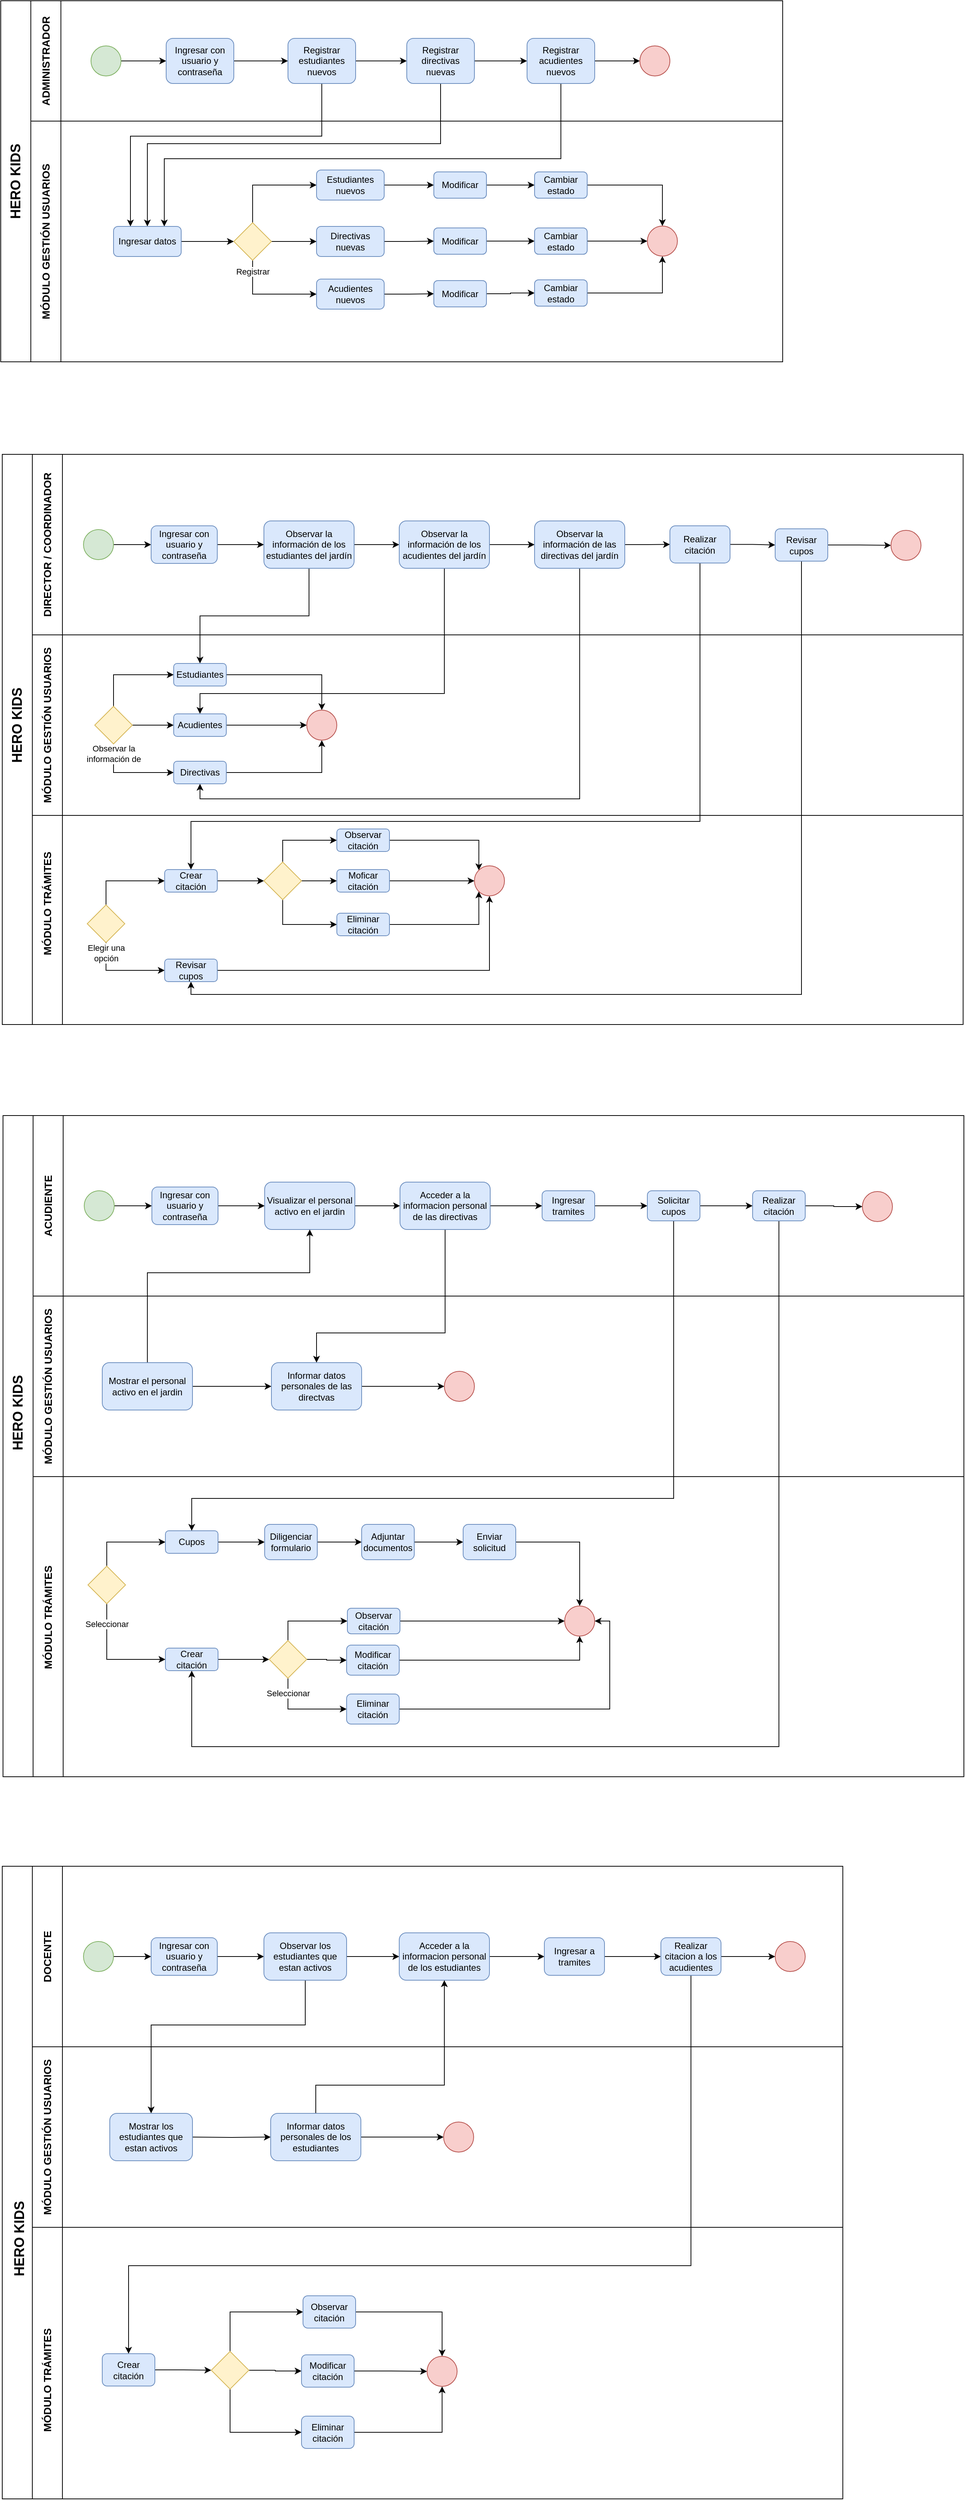 <mxfile version="21.3.7" type="google">
  <diagram name="Página-1" id="hZ3jqAJowm6PXY-vz-iY">
    <mxGraphModel grid="1" page="1" gridSize="10" guides="1" tooltips="1" connect="1" arrows="1" fold="1" pageScale="1" pageWidth="2000" pageHeight="3500" math="0" shadow="0">
      <root>
        <mxCell id="0" />
        <mxCell id="1" parent="0" />
        <mxCell id="tminpDazcOyG0hbbEnWz-1" value="" style="rounded=0;whiteSpace=wrap;html=1;" vertex="1" parent="1">
          <mxGeometry x="160" y="79" width="1000" height="480" as="geometry" />
        </mxCell>
        <mxCell id="tminpDazcOyG0hbbEnWz-5" value="" style="rounded=0;whiteSpace=wrap;html=1;" vertex="1" parent="1">
          <mxGeometry x="160" y="79" width="1000" height="160" as="geometry" />
        </mxCell>
        <mxCell id="tminpDazcOyG0hbbEnWz-6" value="" style="rounded=0;whiteSpace=wrap;html=1;" vertex="1" parent="1">
          <mxGeometry x="160" y="79" width="40" height="160" as="geometry" />
        </mxCell>
        <mxCell id="tminpDazcOyG0hbbEnWz-7" value="&lt;b&gt;&lt;font style=&quot;font-size: 14px;&quot;&gt;ADMINISTRADOR&lt;/font&gt;&lt;/b&gt;" style="text;html=1;strokeColor=none;fillColor=none;align=center;verticalAlign=middle;whiteSpace=wrap;rounded=0;rotation=-90;" vertex="1" parent="1">
          <mxGeometry x="150" y="144" width="60" height="30" as="geometry" />
        </mxCell>
        <mxCell id="tminpDazcOyG0hbbEnWz-8" value="" style="rounded=0;whiteSpace=wrap;html=1;" vertex="1" parent="1">
          <mxGeometry x="120" y="79" width="40" height="480" as="geometry" />
        </mxCell>
        <mxCell id="tminpDazcOyG0hbbEnWz-9" value="&lt;font style=&quot;font-size: 18px;&quot;&gt;&lt;b&gt;HERO KIDS&lt;/b&gt;&lt;/font&gt;" style="text;html=1;strokeColor=none;fillColor=none;align=center;verticalAlign=middle;whiteSpace=wrap;rounded=0;rotation=-90;" vertex="1" parent="1">
          <mxGeometry x="55" y="304" width="170" height="30" as="geometry" />
        </mxCell>
        <mxCell id="tminpDazcOyG0hbbEnWz-10" value="" style="rounded=0;whiteSpace=wrap;html=1;" vertex="1" parent="1">
          <mxGeometry x="160" y="239" width="1000" height="320" as="geometry" />
        </mxCell>
        <mxCell id="tminpDazcOyG0hbbEnWz-11" value="" style="rounded=0;whiteSpace=wrap;html=1;" vertex="1" parent="1">
          <mxGeometry x="160" y="239" width="40" height="320" as="geometry" />
        </mxCell>
        <mxCell id="tminpDazcOyG0hbbEnWz-12" value="&lt;font style=&quot;font-size: 14px;&quot;&gt;&lt;b&gt;MÓDULO GESTIÓN USUARIOS&lt;/b&gt;&lt;/font&gt;" style="text;html=1;strokeColor=none;fillColor=none;align=center;verticalAlign=middle;whiteSpace=wrap;rounded=0;rotation=-90;" vertex="1" parent="1">
          <mxGeometry x="65" y="384" width="230" height="30" as="geometry" />
        </mxCell>
        <mxCell id="tminpDazcOyG0hbbEnWz-15" style="edgeStyle=orthogonalEdgeStyle;rounded=0;orthogonalLoop=1;jettySize=auto;html=1;entryX=0;entryY=0.5;entryDx=0;entryDy=0;endArrow=classic;endFill=1;" edge="1" parent="1" source="tminpDazcOyG0hbbEnWz-13" target="tminpDazcOyG0hbbEnWz-14">
          <mxGeometry relative="1" as="geometry" />
        </mxCell>
        <mxCell id="tminpDazcOyG0hbbEnWz-13" value="" style="ellipse;whiteSpace=wrap;html=1;aspect=fixed;fillColor=#d5e8d4;strokeColor=#82b366;" vertex="1" parent="1">
          <mxGeometry x="240" y="139" width="40" height="40" as="geometry" />
        </mxCell>
        <mxCell id="tminpDazcOyG0hbbEnWz-17" style="edgeStyle=orthogonalEdgeStyle;rounded=0;orthogonalLoop=1;jettySize=auto;html=1;exitX=1;exitY=0.5;exitDx=0;exitDy=0;entryX=0;entryY=0.5;entryDx=0;entryDy=0;endArrow=classic;endFill=1;" edge="1" parent="1" source="tminpDazcOyG0hbbEnWz-14" target="tminpDazcOyG0hbbEnWz-16">
          <mxGeometry relative="1" as="geometry" />
        </mxCell>
        <mxCell id="tminpDazcOyG0hbbEnWz-14" value="Ingresar con usuario y contraseña" style="rounded=1;whiteSpace=wrap;html=1;fillColor=#dae8fc;strokeColor=#6c8ebf;" vertex="1" parent="1">
          <mxGeometry x="340" y="129" width="90" height="60" as="geometry" />
        </mxCell>
        <mxCell id="tminpDazcOyG0hbbEnWz-20" style="edgeStyle=orthogonalEdgeStyle;rounded=0;orthogonalLoop=1;jettySize=auto;html=1;exitX=1;exitY=0.5;exitDx=0;exitDy=0;entryX=0;entryY=0.5;entryDx=0;entryDy=0;endArrow=classic;endFill=1;" edge="1" parent="1" source="tminpDazcOyG0hbbEnWz-16" target="tminpDazcOyG0hbbEnWz-18">
          <mxGeometry relative="1" as="geometry" />
        </mxCell>
        <mxCell id="tminpDazcOyG0hbbEnWz-50" style="edgeStyle=orthogonalEdgeStyle;rounded=0;orthogonalLoop=1;jettySize=auto;html=1;entryX=0.25;entryY=0;entryDx=0;entryDy=0;" edge="1" parent="1" source="tminpDazcOyG0hbbEnWz-16" target="tminpDazcOyG0hbbEnWz-24">
          <mxGeometry relative="1" as="geometry">
            <Array as="points">
              <mxPoint x="547" y="259" />
              <mxPoint x="292" y="259" />
            </Array>
          </mxGeometry>
        </mxCell>
        <mxCell id="tminpDazcOyG0hbbEnWz-16" value="Registrar estudiantes nuevos" style="rounded=1;whiteSpace=wrap;html=1;fillColor=#dae8fc;strokeColor=#6c8ebf;" vertex="1" parent="1">
          <mxGeometry x="502" y="129" width="90" height="60" as="geometry" />
        </mxCell>
        <mxCell id="tminpDazcOyG0hbbEnWz-21" style="edgeStyle=orthogonalEdgeStyle;rounded=0;orthogonalLoop=1;jettySize=auto;html=1;exitX=1;exitY=0.5;exitDx=0;exitDy=0;entryX=0;entryY=0.5;entryDx=0;entryDy=0;endArrow=classic;endFill=1;" edge="1" parent="1" source="tminpDazcOyG0hbbEnWz-18" target="tminpDazcOyG0hbbEnWz-19">
          <mxGeometry relative="1" as="geometry" />
        </mxCell>
        <mxCell id="tminpDazcOyG0hbbEnWz-51" style="edgeStyle=orthogonalEdgeStyle;rounded=0;orthogonalLoop=1;jettySize=auto;html=1;entryX=0.5;entryY=0;entryDx=0;entryDy=0;" edge="1" parent="1" source="tminpDazcOyG0hbbEnWz-18" target="tminpDazcOyG0hbbEnWz-24">
          <mxGeometry relative="1" as="geometry">
            <Array as="points">
              <mxPoint x="705" y="269" />
              <mxPoint x="315" y="269" />
            </Array>
          </mxGeometry>
        </mxCell>
        <mxCell id="tminpDazcOyG0hbbEnWz-18" value="Registrar directivas nuevas" style="rounded=1;whiteSpace=wrap;html=1;fillColor=#dae8fc;strokeColor=#6c8ebf;" vertex="1" parent="1">
          <mxGeometry x="660" y="129" width="90" height="60" as="geometry" />
        </mxCell>
        <mxCell id="tminpDazcOyG0hbbEnWz-23" style="edgeStyle=orthogonalEdgeStyle;rounded=0;orthogonalLoop=1;jettySize=auto;html=1;exitX=1;exitY=0.5;exitDx=0;exitDy=0;entryX=0;entryY=0.5;entryDx=0;entryDy=0;endArrow=classic;endFill=1;" edge="1" parent="1" source="tminpDazcOyG0hbbEnWz-19" target="tminpDazcOyG0hbbEnWz-22">
          <mxGeometry relative="1" as="geometry" />
        </mxCell>
        <mxCell id="tminpDazcOyG0hbbEnWz-52" style="edgeStyle=orthogonalEdgeStyle;rounded=0;orthogonalLoop=1;jettySize=auto;html=1;exitX=0.5;exitY=1;exitDx=0;exitDy=0;entryX=0.75;entryY=0;entryDx=0;entryDy=0;" edge="1" parent="1" source="tminpDazcOyG0hbbEnWz-19" target="tminpDazcOyG0hbbEnWz-24">
          <mxGeometry relative="1" as="geometry">
            <Array as="points">
              <mxPoint x="865" y="289" />
              <mxPoint x="338" y="289" />
            </Array>
          </mxGeometry>
        </mxCell>
        <mxCell id="tminpDazcOyG0hbbEnWz-19" value="Registrar acudientes nuevos" style="rounded=1;whiteSpace=wrap;html=1;fillColor=#dae8fc;strokeColor=#6c8ebf;" vertex="1" parent="1">
          <mxGeometry x="820" y="129" width="90" height="60" as="geometry" />
        </mxCell>
        <mxCell id="tminpDazcOyG0hbbEnWz-22" value="" style="ellipse;whiteSpace=wrap;html=1;aspect=fixed;fillColor=#f8cecc;strokeColor=#b85450;" vertex="1" parent="1">
          <mxGeometry x="970" y="139" width="40" height="40" as="geometry" />
        </mxCell>
        <mxCell id="tminpDazcOyG0hbbEnWz-33" style="edgeStyle=orthogonalEdgeStyle;rounded=0;orthogonalLoop=1;jettySize=auto;html=1;entryX=0;entryY=0.5;entryDx=0;entryDy=0;" edge="1" parent="1" source="tminpDazcOyG0hbbEnWz-24" target="tminpDazcOyG0hbbEnWz-25">
          <mxGeometry relative="1" as="geometry" />
        </mxCell>
        <mxCell id="tminpDazcOyG0hbbEnWz-24" value="Ingresar datos" style="rounded=1;whiteSpace=wrap;html=1;fillColor=#dae8fc;strokeColor=#6c8ebf;" vertex="1" parent="1">
          <mxGeometry x="270" y="379" width="90" height="40" as="geometry" />
        </mxCell>
        <mxCell id="tminpDazcOyG0hbbEnWz-29" style="edgeStyle=orthogonalEdgeStyle;rounded=0;orthogonalLoop=1;jettySize=auto;html=1;entryX=0;entryY=0.5;entryDx=0;entryDy=0;" edge="1" parent="1" source="tminpDazcOyG0hbbEnWz-25" target="tminpDazcOyG0hbbEnWz-26">
          <mxGeometry relative="1" as="geometry">
            <Array as="points">
              <mxPoint x="455" y="324" />
            </Array>
          </mxGeometry>
        </mxCell>
        <mxCell id="tminpDazcOyG0hbbEnWz-30" style="edgeStyle=orthogonalEdgeStyle;rounded=0;orthogonalLoop=1;jettySize=auto;html=1;exitX=1;exitY=0.5;exitDx=0;exitDy=0;entryX=0;entryY=0.5;entryDx=0;entryDy=0;" edge="1" parent="1" source="tminpDazcOyG0hbbEnWz-25" target="tminpDazcOyG0hbbEnWz-27">
          <mxGeometry relative="1" as="geometry" />
        </mxCell>
        <mxCell id="tminpDazcOyG0hbbEnWz-31" value="Registrar" style="edgeStyle=orthogonalEdgeStyle;rounded=0;orthogonalLoop=1;jettySize=auto;html=1;exitX=0.5;exitY=1;exitDx=0;exitDy=0;entryX=0;entryY=0.5;entryDx=0;entryDy=0;" edge="1" parent="1" source="tminpDazcOyG0hbbEnWz-25" target="tminpDazcOyG0hbbEnWz-28">
          <mxGeometry x="-0.769" relative="1" as="geometry">
            <mxPoint as="offset" />
          </mxGeometry>
        </mxCell>
        <mxCell id="tminpDazcOyG0hbbEnWz-25" value="" style="rhombus;whiteSpace=wrap;html=1;fillColor=#fff2cc;strokeColor=#d6b656;" vertex="1" parent="1">
          <mxGeometry x="430" y="374" width="50" height="50" as="geometry" />
        </mxCell>
        <mxCell id="tminpDazcOyG0hbbEnWz-37" style="edgeStyle=orthogonalEdgeStyle;rounded=0;orthogonalLoop=1;jettySize=auto;html=1;entryX=0;entryY=0.5;entryDx=0;entryDy=0;" edge="1" parent="1" source="tminpDazcOyG0hbbEnWz-26" target="tminpDazcOyG0hbbEnWz-34">
          <mxGeometry relative="1" as="geometry" />
        </mxCell>
        <mxCell id="tminpDazcOyG0hbbEnWz-26" value="Estudiantes nuevos" style="rounded=1;whiteSpace=wrap;html=1;fillColor=#dae8fc;strokeColor=#6c8ebf;" vertex="1" parent="1">
          <mxGeometry x="540" y="304" width="90" height="40" as="geometry" />
        </mxCell>
        <mxCell id="tminpDazcOyG0hbbEnWz-38" style="edgeStyle=orthogonalEdgeStyle;rounded=0;orthogonalLoop=1;jettySize=auto;html=1;entryX=0;entryY=0.5;entryDx=0;entryDy=0;" edge="1" parent="1" source="tminpDazcOyG0hbbEnWz-27" target="tminpDazcOyG0hbbEnWz-35">
          <mxGeometry relative="1" as="geometry" />
        </mxCell>
        <mxCell id="tminpDazcOyG0hbbEnWz-27" value="Directivas nuevas" style="rounded=1;whiteSpace=wrap;html=1;fillColor=#dae8fc;strokeColor=#6c8ebf;" vertex="1" parent="1">
          <mxGeometry x="540" y="379" width="90" height="40" as="geometry" />
        </mxCell>
        <mxCell id="tminpDazcOyG0hbbEnWz-39" style="edgeStyle=orthogonalEdgeStyle;rounded=0;orthogonalLoop=1;jettySize=auto;html=1;exitX=1;exitY=0.5;exitDx=0;exitDy=0;entryX=0;entryY=0.5;entryDx=0;entryDy=0;" edge="1" parent="1" source="tminpDazcOyG0hbbEnWz-28" target="tminpDazcOyG0hbbEnWz-36">
          <mxGeometry relative="1" as="geometry" />
        </mxCell>
        <mxCell id="tminpDazcOyG0hbbEnWz-28" value="Acudientes nuevos" style="rounded=1;whiteSpace=wrap;html=1;fillColor=#dae8fc;strokeColor=#6c8ebf;" vertex="1" parent="1">
          <mxGeometry x="540" y="449" width="90" height="40" as="geometry" />
        </mxCell>
        <mxCell id="tminpDazcOyG0hbbEnWz-43" style="edgeStyle=orthogonalEdgeStyle;rounded=0;orthogonalLoop=1;jettySize=auto;html=1;entryX=0;entryY=0.5;entryDx=0;entryDy=0;" edge="1" parent="1" source="tminpDazcOyG0hbbEnWz-34" target="tminpDazcOyG0hbbEnWz-40">
          <mxGeometry relative="1" as="geometry" />
        </mxCell>
        <mxCell id="tminpDazcOyG0hbbEnWz-34" value="Modificar" style="rounded=1;whiteSpace=wrap;html=1;fillColor=#dae8fc;strokeColor=#6c8ebf;" vertex="1" parent="1">
          <mxGeometry x="696" y="306.5" width="70" height="35" as="geometry" />
        </mxCell>
        <mxCell id="tminpDazcOyG0hbbEnWz-44" style="edgeStyle=orthogonalEdgeStyle;rounded=0;orthogonalLoop=1;jettySize=auto;html=1;exitX=1;exitY=0.5;exitDx=0;exitDy=0;entryX=0;entryY=0.5;entryDx=0;entryDy=0;" edge="1" parent="1" source="tminpDazcOyG0hbbEnWz-35" target="tminpDazcOyG0hbbEnWz-41">
          <mxGeometry relative="1" as="geometry" />
        </mxCell>
        <mxCell id="tminpDazcOyG0hbbEnWz-35" value="Modificar" style="rounded=1;whiteSpace=wrap;html=1;fillColor=#dae8fc;strokeColor=#6c8ebf;" vertex="1" parent="1">
          <mxGeometry x="696" y="381" width="70" height="35" as="geometry" />
        </mxCell>
        <mxCell id="tminpDazcOyG0hbbEnWz-45" style="edgeStyle=orthogonalEdgeStyle;rounded=0;orthogonalLoop=1;jettySize=auto;html=1;exitX=1;exitY=0.5;exitDx=0;exitDy=0;entryX=0;entryY=0.5;entryDx=0;entryDy=0;" edge="1" parent="1" source="tminpDazcOyG0hbbEnWz-36" target="tminpDazcOyG0hbbEnWz-42">
          <mxGeometry relative="1" as="geometry" />
        </mxCell>
        <mxCell id="tminpDazcOyG0hbbEnWz-36" value="Modificar" style="rounded=1;whiteSpace=wrap;html=1;fillColor=#dae8fc;strokeColor=#6c8ebf;" vertex="1" parent="1">
          <mxGeometry x="696" y="451" width="70" height="35" as="geometry" />
        </mxCell>
        <mxCell id="tminpDazcOyG0hbbEnWz-47" style="edgeStyle=orthogonalEdgeStyle;rounded=0;orthogonalLoop=1;jettySize=auto;html=1;entryX=0.5;entryY=0;entryDx=0;entryDy=0;" edge="1" parent="1" source="tminpDazcOyG0hbbEnWz-40" target="tminpDazcOyG0hbbEnWz-46">
          <mxGeometry relative="1" as="geometry" />
        </mxCell>
        <mxCell id="tminpDazcOyG0hbbEnWz-40" value="Cambiar estado" style="rounded=1;whiteSpace=wrap;html=1;fillColor=#dae8fc;strokeColor=#6c8ebf;" vertex="1" parent="1">
          <mxGeometry x="830" y="306.5" width="70" height="35" as="geometry" />
        </mxCell>
        <mxCell id="tminpDazcOyG0hbbEnWz-48" style="edgeStyle=orthogonalEdgeStyle;rounded=0;orthogonalLoop=1;jettySize=auto;html=1;exitX=1;exitY=0.5;exitDx=0;exitDy=0;entryX=0;entryY=0.5;entryDx=0;entryDy=0;" edge="1" parent="1" source="tminpDazcOyG0hbbEnWz-41" target="tminpDazcOyG0hbbEnWz-46">
          <mxGeometry relative="1" as="geometry" />
        </mxCell>
        <mxCell id="tminpDazcOyG0hbbEnWz-41" value="Cambiar estado" style="rounded=1;whiteSpace=wrap;html=1;fillColor=#dae8fc;strokeColor=#6c8ebf;" vertex="1" parent="1">
          <mxGeometry x="830" y="381" width="70" height="35" as="geometry" />
        </mxCell>
        <mxCell id="tminpDazcOyG0hbbEnWz-49" style="edgeStyle=orthogonalEdgeStyle;rounded=0;orthogonalLoop=1;jettySize=auto;html=1;exitX=1;exitY=0.5;exitDx=0;exitDy=0;entryX=0.5;entryY=1;entryDx=0;entryDy=0;" edge="1" parent="1" source="tminpDazcOyG0hbbEnWz-42" target="tminpDazcOyG0hbbEnWz-46">
          <mxGeometry relative="1" as="geometry" />
        </mxCell>
        <mxCell id="tminpDazcOyG0hbbEnWz-42" value="Cambiar estado" style="rounded=1;whiteSpace=wrap;html=1;fillColor=#dae8fc;strokeColor=#6c8ebf;" vertex="1" parent="1">
          <mxGeometry x="830" y="450" width="70" height="35" as="geometry" />
        </mxCell>
        <mxCell id="tminpDazcOyG0hbbEnWz-46" value="" style="ellipse;whiteSpace=wrap;html=1;aspect=fixed;fillColor=#f8cecc;strokeColor=#b85450;" vertex="1" parent="1">
          <mxGeometry x="980" y="378.5" width="40" height="40" as="geometry" />
        </mxCell>
        <mxCell id="tminpDazcOyG0hbbEnWz-101" value="" style="rounded=0;whiteSpace=wrap;html=1;" vertex="1" parent="1">
          <mxGeometry x="122" y="682" width="1278" height="758" as="geometry" />
        </mxCell>
        <mxCell id="tminpDazcOyG0hbbEnWz-102" value="" style="rounded=0;whiteSpace=wrap;html=1;" vertex="1" parent="1">
          <mxGeometry x="122" y="682" width="40" height="758" as="geometry" />
        </mxCell>
        <mxCell id="tminpDazcOyG0hbbEnWz-103" value="" style="rounded=0;whiteSpace=wrap;html=1;" vertex="1" parent="1">
          <mxGeometry x="162" y="682" width="1238" height="240" as="geometry" />
        </mxCell>
        <mxCell id="tminpDazcOyG0hbbEnWz-104" value="" style="rounded=0;whiteSpace=wrap;html=1;" vertex="1" parent="1">
          <mxGeometry x="162" y="682" width="40" height="240" as="geometry" />
        </mxCell>
        <mxCell id="tminpDazcOyG0hbbEnWz-105" value="&lt;font style=&quot;font-size: 14px;&quot;&gt;&lt;b&gt;DIRECTOR / COORDINADOR&lt;/b&gt;&lt;/font&gt;" style="text;html=1;strokeColor=none;fillColor=none;align=center;verticalAlign=middle;whiteSpace=wrap;rounded=0;rotation=-90;" vertex="1" parent="1">
          <mxGeometry x="82" y="787" width="200" height="30" as="geometry" />
        </mxCell>
        <mxCell id="tminpDazcOyG0hbbEnWz-106" value="" style="rounded=0;whiteSpace=wrap;html=1;" vertex="1" parent="1">
          <mxGeometry x="162" y="922" width="1238" height="240" as="geometry" />
        </mxCell>
        <mxCell id="tminpDazcOyG0hbbEnWz-107" value="" style="rounded=0;whiteSpace=wrap;html=1;" vertex="1" parent="1">
          <mxGeometry x="162" y="922" width="40" height="240" as="geometry" />
        </mxCell>
        <mxCell id="tminpDazcOyG0hbbEnWz-108" value="&lt;font style=&quot;font-size: 14px;&quot;&gt;&lt;b&gt;MÓDULO GESTIÓN USUARIOS&lt;/b&gt;&lt;/font&gt;" style="text;html=1;strokeColor=none;fillColor=none;align=center;verticalAlign=middle;whiteSpace=wrap;rounded=0;rotation=-90;" vertex="1" parent="1">
          <mxGeometry x="72" y="1027" width="220" height="30" as="geometry" />
        </mxCell>
        <mxCell id="tminpDazcOyG0hbbEnWz-110" value="" style="rounded=0;whiteSpace=wrap;html=1;" vertex="1" parent="1">
          <mxGeometry x="162" y="1162" width="1238" height="278" as="geometry" />
        </mxCell>
        <mxCell id="tminpDazcOyG0hbbEnWz-111" value="" style="rounded=0;whiteSpace=wrap;html=1;" vertex="1" parent="1">
          <mxGeometry x="162" y="1162" width="40" height="278" as="geometry" />
        </mxCell>
        <mxCell id="tminpDazcOyG0hbbEnWz-113" value="&lt;font style=&quot;font-size: 14px;&quot;&gt;&lt;b&gt;MÓDULO TRÁMITES&lt;/b&gt;&lt;/font&gt;" style="text;html=1;strokeColor=none;fillColor=none;align=center;verticalAlign=middle;whiteSpace=wrap;rounded=0;rotation=-90;" vertex="1" parent="1">
          <mxGeometry x="72" y="1264" width="220" height="30" as="geometry" />
        </mxCell>
        <mxCell id="tminpDazcOyG0hbbEnWz-114" value="&lt;font style=&quot;font-size: 18px;&quot;&gt;&lt;b style=&quot;&quot;&gt;HERO KIDS&lt;/b&gt;&lt;/font&gt;" style="text;html=1;strokeColor=none;fillColor=none;align=center;verticalAlign=middle;whiteSpace=wrap;rounded=0;rotation=-90;" vertex="1" parent="1">
          <mxGeometry x="32" y="1027" width="220" height="30" as="geometry" />
        </mxCell>
        <mxCell id="tminpDazcOyG0hbbEnWz-118" style="edgeStyle=orthogonalEdgeStyle;rounded=0;orthogonalLoop=1;jettySize=auto;html=1;exitX=1;exitY=0.5;exitDx=0;exitDy=0;" edge="1" parent="1" source="tminpDazcOyG0hbbEnWz-115" target="tminpDazcOyG0hbbEnWz-117">
          <mxGeometry relative="1" as="geometry" />
        </mxCell>
        <mxCell id="tminpDazcOyG0hbbEnWz-115" value="" style="ellipse;whiteSpace=wrap;html=1;aspect=fixed;fillColor=#d5e8d4;strokeColor=#82b366;" vertex="1" parent="1">
          <mxGeometry x="230" y="782" width="40" height="40" as="geometry" />
        </mxCell>
        <mxCell id="tminpDazcOyG0hbbEnWz-120" style="edgeStyle=orthogonalEdgeStyle;rounded=0;orthogonalLoop=1;jettySize=auto;html=1;exitX=1;exitY=0.5;exitDx=0;exitDy=0;entryX=0;entryY=0.5;entryDx=0;entryDy=0;" edge="1" parent="1" source="tminpDazcOyG0hbbEnWz-117" target="tminpDazcOyG0hbbEnWz-119">
          <mxGeometry relative="1" as="geometry" />
        </mxCell>
        <mxCell id="tminpDazcOyG0hbbEnWz-117" value="Ingresar con usuario y contraseña" style="rounded=1;whiteSpace=wrap;html=1;fillColor=#dae8fc;strokeColor=#6c8ebf;" vertex="1" parent="1">
          <mxGeometry x="320" y="777" width="88" height="50" as="geometry" />
        </mxCell>
        <mxCell id="tminpDazcOyG0hbbEnWz-122" style="edgeStyle=orthogonalEdgeStyle;rounded=0;orthogonalLoop=1;jettySize=auto;html=1;exitX=1;exitY=0.5;exitDx=0;exitDy=0;entryX=0;entryY=0.5;entryDx=0;entryDy=0;" edge="1" parent="1" source="tminpDazcOyG0hbbEnWz-119" target="tminpDazcOyG0hbbEnWz-121">
          <mxGeometry relative="1" as="geometry" />
        </mxCell>
        <mxCell id="tminpDazcOyG0hbbEnWz-142" style="edgeStyle=orthogonalEdgeStyle;rounded=0;orthogonalLoop=1;jettySize=auto;html=1;exitX=0.5;exitY=1;exitDx=0;exitDy=0;entryX=0.5;entryY=0;entryDx=0;entryDy=0;" edge="1" parent="1" source="tminpDazcOyG0hbbEnWz-119" target="tminpDazcOyG0hbbEnWz-132">
          <mxGeometry relative="1" as="geometry" />
        </mxCell>
        <mxCell id="tminpDazcOyG0hbbEnWz-119" value="Observar la información de los estudiantes del jardín" style="rounded=1;whiteSpace=wrap;html=1;fillColor=#dae8fc;strokeColor=#6c8ebf;" vertex="1" parent="1">
          <mxGeometry x="470" y="770.5" width="120" height="63" as="geometry" />
        </mxCell>
        <mxCell id="tminpDazcOyG0hbbEnWz-124" style="edgeStyle=orthogonalEdgeStyle;rounded=0;orthogonalLoop=1;jettySize=auto;html=1;exitX=1;exitY=0.5;exitDx=0;exitDy=0;entryX=0;entryY=0.5;entryDx=0;entryDy=0;" edge="1" parent="1" source="tminpDazcOyG0hbbEnWz-121" target="tminpDazcOyG0hbbEnWz-123">
          <mxGeometry relative="1" as="geometry" />
        </mxCell>
        <mxCell id="tminpDazcOyG0hbbEnWz-143" style="edgeStyle=orthogonalEdgeStyle;rounded=0;orthogonalLoop=1;jettySize=auto;html=1;exitX=0.5;exitY=1;exitDx=0;exitDy=0;entryX=0.5;entryY=0;entryDx=0;entryDy=0;" edge="1" parent="1" source="tminpDazcOyG0hbbEnWz-121" target="tminpDazcOyG0hbbEnWz-133">
          <mxGeometry relative="1" as="geometry">
            <Array as="points">
              <mxPoint x="710" y="1000" />
              <mxPoint x="385" y="1000" />
            </Array>
          </mxGeometry>
        </mxCell>
        <mxCell id="tminpDazcOyG0hbbEnWz-121" value="Observar la información de los acudientes del jardín" style="rounded=1;whiteSpace=wrap;html=1;fillColor=#dae8fc;strokeColor=#6c8ebf;" vertex="1" parent="1">
          <mxGeometry x="650" y="770.5" width="120" height="63" as="geometry" />
        </mxCell>
        <mxCell id="tminpDazcOyG0hbbEnWz-126" style="edgeStyle=orthogonalEdgeStyle;rounded=0;orthogonalLoop=1;jettySize=auto;html=1;exitX=1;exitY=0.5;exitDx=0;exitDy=0;entryX=0;entryY=0.5;entryDx=0;entryDy=0;" edge="1" parent="1" source="tminpDazcOyG0hbbEnWz-123" target="tminpDazcOyG0hbbEnWz-125">
          <mxGeometry relative="1" as="geometry" />
        </mxCell>
        <mxCell id="tminpDazcOyG0hbbEnWz-144" style="edgeStyle=orthogonalEdgeStyle;rounded=0;orthogonalLoop=1;jettySize=auto;html=1;exitX=0.5;exitY=1;exitDx=0;exitDy=0;entryX=0.5;entryY=1;entryDx=0;entryDy=0;" edge="1" parent="1" source="tminpDazcOyG0hbbEnWz-123" target="tminpDazcOyG0hbbEnWz-134">
          <mxGeometry relative="1" as="geometry">
            <Array as="points">
              <mxPoint x="890" y="1140" />
              <mxPoint x="385" y="1140" />
            </Array>
          </mxGeometry>
        </mxCell>
        <mxCell id="tminpDazcOyG0hbbEnWz-123" value="Observar la información de las directivas del jardín" style="rounded=1;whiteSpace=wrap;html=1;fillColor=#dae8fc;strokeColor=#6c8ebf;" vertex="1" parent="1">
          <mxGeometry x="830" y="770.5" width="120" height="63" as="geometry" />
        </mxCell>
        <mxCell id="tminpDazcOyG0hbbEnWz-128" style="edgeStyle=orthogonalEdgeStyle;rounded=0;orthogonalLoop=1;jettySize=auto;html=1;exitX=1;exitY=0.5;exitDx=0;exitDy=0;entryX=0;entryY=0.5;entryDx=0;entryDy=0;" edge="1" parent="1" source="tminpDazcOyG0hbbEnWz-125" target="tminpDazcOyG0hbbEnWz-127">
          <mxGeometry relative="1" as="geometry" />
        </mxCell>
        <mxCell id="tminpDazcOyG0hbbEnWz-165" style="edgeStyle=orthogonalEdgeStyle;rounded=0;orthogonalLoop=1;jettySize=auto;html=1;exitX=0.5;exitY=1;exitDx=0;exitDy=0;entryX=0.5;entryY=0;entryDx=0;entryDy=0;" edge="1" parent="1" source="tminpDazcOyG0hbbEnWz-125" target="tminpDazcOyG0hbbEnWz-146">
          <mxGeometry relative="1" as="geometry">
            <Array as="points">
              <mxPoint x="1050" y="1170" />
              <mxPoint x="373" y="1170" />
            </Array>
          </mxGeometry>
        </mxCell>
        <mxCell id="tminpDazcOyG0hbbEnWz-125" value="Realizar citación" style="rounded=1;whiteSpace=wrap;html=1;fillColor=#dae8fc;strokeColor=#6c8ebf;" vertex="1" parent="1">
          <mxGeometry x="1010" y="777" width="80" height="49.5" as="geometry" />
        </mxCell>
        <mxCell id="tminpDazcOyG0hbbEnWz-130" style="edgeStyle=orthogonalEdgeStyle;rounded=0;orthogonalLoop=1;jettySize=auto;html=1;exitX=1;exitY=0.5;exitDx=0;exitDy=0;entryX=0;entryY=0.5;entryDx=0;entryDy=0;" edge="1" parent="1" source="tminpDazcOyG0hbbEnWz-127" target="tminpDazcOyG0hbbEnWz-129">
          <mxGeometry relative="1" as="geometry" />
        </mxCell>
        <mxCell id="tminpDazcOyG0hbbEnWz-166" style="edgeStyle=orthogonalEdgeStyle;rounded=0;orthogonalLoop=1;jettySize=auto;html=1;exitX=0.5;exitY=1;exitDx=0;exitDy=0;entryX=0.5;entryY=1;entryDx=0;entryDy=0;" edge="1" parent="1" source="tminpDazcOyG0hbbEnWz-127" target="tminpDazcOyG0hbbEnWz-147">
          <mxGeometry relative="1" as="geometry">
            <Array as="points">
              <mxPoint x="1185" y="1400" />
              <mxPoint x="373" y="1400" />
            </Array>
          </mxGeometry>
        </mxCell>
        <mxCell id="tminpDazcOyG0hbbEnWz-127" value="Revisar cupos" style="rounded=1;whiteSpace=wrap;html=1;fillColor=#dae8fc;strokeColor=#6c8ebf;" vertex="1" parent="1">
          <mxGeometry x="1150" y="781" width="70" height="43" as="geometry" />
        </mxCell>
        <mxCell id="tminpDazcOyG0hbbEnWz-129" value="" style="ellipse;whiteSpace=wrap;html=1;aspect=fixed;fillColor=#f8cecc;strokeColor=#b85450;" vertex="1" parent="1">
          <mxGeometry x="1304" y="783" width="40" height="40" as="geometry" />
        </mxCell>
        <mxCell id="tminpDazcOyG0hbbEnWz-135" style="edgeStyle=orthogonalEdgeStyle;rounded=0;orthogonalLoop=1;jettySize=auto;html=1;entryX=0;entryY=0.5;entryDx=0;entryDy=0;" edge="1" parent="1" source="tminpDazcOyG0hbbEnWz-131" target="tminpDazcOyG0hbbEnWz-132">
          <mxGeometry relative="1" as="geometry">
            <Array as="points">
              <mxPoint x="270" y="975" />
            </Array>
          </mxGeometry>
        </mxCell>
        <mxCell id="tminpDazcOyG0hbbEnWz-136" style="edgeStyle=orthogonalEdgeStyle;rounded=0;orthogonalLoop=1;jettySize=auto;html=1;exitX=1;exitY=0.5;exitDx=0;exitDy=0;entryX=0;entryY=0.5;entryDx=0;entryDy=0;" edge="1" parent="1" source="tminpDazcOyG0hbbEnWz-131" target="tminpDazcOyG0hbbEnWz-133">
          <mxGeometry relative="1" as="geometry" />
        </mxCell>
        <mxCell id="tminpDazcOyG0hbbEnWz-137" value="Observar la &lt;br&gt;información de" style="edgeStyle=orthogonalEdgeStyle;rounded=0;orthogonalLoop=1;jettySize=auto;html=1;exitX=0.5;exitY=1;exitDx=0;exitDy=0;entryX=0;entryY=0.5;entryDx=0;entryDy=0;" edge="1" parent="1" source="tminpDazcOyG0hbbEnWz-131" target="tminpDazcOyG0hbbEnWz-134">
          <mxGeometry x="-0.78" relative="1" as="geometry">
            <mxPoint as="offset" />
          </mxGeometry>
        </mxCell>
        <mxCell id="tminpDazcOyG0hbbEnWz-131" value="" style="rhombus;whiteSpace=wrap;html=1;fillColor=#fff2cc;strokeColor=#d6b656;" vertex="1" parent="1">
          <mxGeometry x="245" y="1017" width="50" height="50" as="geometry" />
        </mxCell>
        <mxCell id="tminpDazcOyG0hbbEnWz-139" style="edgeStyle=orthogonalEdgeStyle;rounded=0;orthogonalLoop=1;jettySize=auto;html=1;exitX=1;exitY=0.5;exitDx=0;exitDy=0;entryX=0.5;entryY=0;entryDx=0;entryDy=0;" edge="1" parent="1" source="tminpDazcOyG0hbbEnWz-132" target="tminpDazcOyG0hbbEnWz-138">
          <mxGeometry relative="1" as="geometry" />
        </mxCell>
        <mxCell id="tminpDazcOyG0hbbEnWz-132" value="Estudiantes" style="rounded=1;whiteSpace=wrap;html=1;fillColor=#dae8fc;strokeColor=#6c8ebf;" vertex="1" parent="1">
          <mxGeometry x="350" y="960" width="70" height="30" as="geometry" />
        </mxCell>
        <mxCell id="tminpDazcOyG0hbbEnWz-140" style="edgeStyle=orthogonalEdgeStyle;rounded=0;orthogonalLoop=1;jettySize=auto;html=1;exitX=1;exitY=0.5;exitDx=0;exitDy=0;entryX=0;entryY=0.5;entryDx=0;entryDy=0;" edge="1" parent="1" source="tminpDazcOyG0hbbEnWz-133" target="tminpDazcOyG0hbbEnWz-138">
          <mxGeometry relative="1" as="geometry" />
        </mxCell>
        <mxCell id="tminpDazcOyG0hbbEnWz-133" value="Acudientes" style="rounded=1;whiteSpace=wrap;html=1;fillColor=#dae8fc;strokeColor=#6c8ebf;" vertex="1" parent="1">
          <mxGeometry x="350" y="1027" width="70" height="30" as="geometry" />
        </mxCell>
        <mxCell id="tminpDazcOyG0hbbEnWz-141" style="edgeStyle=orthogonalEdgeStyle;rounded=0;orthogonalLoop=1;jettySize=auto;html=1;exitX=1;exitY=0.5;exitDx=0;exitDy=0;entryX=0.5;entryY=1;entryDx=0;entryDy=0;" edge="1" parent="1" source="tminpDazcOyG0hbbEnWz-134" target="tminpDazcOyG0hbbEnWz-138">
          <mxGeometry relative="1" as="geometry" />
        </mxCell>
        <mxCell id="tminpDazcOyG0hbbEnWz-134" value="Directivas" style="rounded=1;whiteSpace=wrap;html=1;fillColor=#dae8fc;strokeColor=#6c8ebf;" vertex="1" parent="1">
          <mxGeometry x="350" y="1090" width="70" height="30" as="geometry" />
        </mxCell>
        <mxCell id="tminpDazcOyG0hbbEnWz-138" value="" style="ellipse;whiteSpace=wrap;html=1;aspect=fixed;fillColor=#f8cecc;strokeColor=#b85450;" vertex="1" parent="1">
          <mxGeometry x="527" y="1022" width="40" height="40" as="geometry" />
        </mxCell>
        <mxCell id="tminpDazcOyG0hbbEnWz-148" style="edgeStyle=orthogonalEdgeStyle;rounded=0;orthogonalLoop=1;jettySize=auto;html=1;entryX=0;entryY=0.5;entryDx=0;entryDy=0;" edge="1" parent="1" source="tminpDazcOyG0hbbEnWz-145" target="tminpDazcOyG0hbbEnWz-146">
          <mxGeometry relative="1" as="geometry">
            <Array as="points">
              <mxPoint x="260" y="1249" />
            </Array>
          </mxGeometry>
        </mxCell>
        <mxCell id="tminpDazcOyG0hbbEnWz-149" value="Elegir una &lt;br&gt;opción" style="edgeStyle=orthogonalEdgeStyle;rounded=0;orthogonalLoop=1;jettySize=auto;html=1;exitX=0.5;exitY=1;exitDx=0;exitDy=0;entryX=0;entryY=0.5;entryDx=0;entryDy=0;" edge="1" parent="1" source="tminpDazcOyG0hbbEnWz-145" target="tminpDazcOyG0hbbEnWz-147">
          <mxGeometry x="-0.761" relative="1" as="geometry">
            <mxPoint as="offset" />
          </mxGeometry>
        </mxCell>
        <mxCell id="tminpDazcOyG0hbbEnWz-145" value="" style="rhombus;whiteSpace=wrap;html=1;fillColor=#fff2cc;strokeColor=#d6b656;" vertex="1" parent="1">
          <mxGeometry x="235" y="1281" width="50" height="50" as="geometry" />
        </mxCell>
        <mxCell id="tminpDazcOyG0hbbEnWz-151" style="edgeStyle=orthogonalEdgeStyle;rounded=0;orthogonalLoop=1;jettySize=auto;html=1;exitX=1;exitY=0.5;exitDx=0;exitDy=0;entryX=0;entryY=0.5;entryDx=0;entryDy=0;" edge="1" parent="1" source="tminpDazcOyG0hbbEnWz-146" target="tminpDazcOyG0hbbEnWz-150">
          <mxGeometry relative="1" as="geometry" />
        </mxCell>
        <mxCell id="tminpDazcOyG0hbbEnWz-146" value="Crear citación" style="rounded=1;whiteSpace=wrap;html=1;fillColor=#dae8fc;strokeColor=#6c8ebf;" vertex="1" parent="1">
          <mxGeometry x="338" y="1234" width="70" height="30" as="geometry" />
        </mxCell>
        <mxCell id="tminpDazcOyG0hbbEnWz-161" style="edgeStyle=orthogonalEdgeStyle;rounded=0;orthogonalLoop=1;jettySize=auto;html=1;exitX=1;exitY=0.5;exitDx=0;exitDy=0;entryX=0.5;entryY=1;entryDx=0;entryDy=0;" edge="1" parent="1" source="tminpDazcOyG0hbbEnWz-147" target="tminpDazcOyG0hbbEnWz-160">
          <mxGeometry relative="1" as="geometry" />
        </mxCell>
        <mxCell id="tminpDazcOyG0hbbEnWz-147" value="Revisar cupos" style="rounded=1;whiteSpace=wrap;html=1;fillColor=#dae8fc;strokeColor=#6c8ebf;" vertex="1" parent="1">
          <mxGeometry x="338" y="1353" width="70" height="30" as="geometry" />
        </mxCell>
        <mxCell id="tminpDazcOyG0hbbEnWz-156" style="edgeStyle=orthogonalEdgeStyle;rounded=0;orthogonalLoop=1;jettySize=auto;html=1;exitX=1;exitY=0.5;exitDx=0;exitDy=0;entryX=0;entryY=0.5;entryDx=0;entryDy=0;" edge="1" parent="1" source="tminpDazcOyG0hbbEnWz-150" target="tminpDazcOyG0hbbEnWz-153">
          <mxGeometry relative="1" as="geometry" />
        </mxCell>
        <mxCell id="tminpDazcOyG0hbbEnWz-157" style="edgeStyle=orthogonalEdgeStyle;rounded=0;orthogonalLoop=1;jettySize=auto;html=1;entryX=0;entryY=0.5;entryDx=0;entryDy=0;" edge="1" parent="1" source="tminpDazcOyG0hbbEnWz-150" target="tminpDazcOyG0hbbEnWz-152">
          <mxGeometry relative="1" as="geometry">
            <Array as="points">
              <mxPoint x="495" y="1195" />
            </Array>
          </mxGeometry>
        </mxCell>
        <mxCell id="tminpDazcOyG0hbbEnWz-159" style="edgeStyle=orthogonalEdgeStyle;rounded=0;orthogonalLoop=1;jettySize=auto;html=1;exitX=0.5;exitY=1;exitDx=0;exitDy=0;entryX=0;entryY=0.5;entryDx=0;entryDy=0;" edge="1" parent="1" source="tminpDazcOyG0hbbEnWz-150" target="tminpDazcOyG0hbbEnWz-154">
          <mxGeometry relative="1" as="geometry" />
        </mxCell>
        <mxCell id="tminpDazcOyG0hbbEnWz-150" value="" style="rhombus;whiteSpace=wrap;html=1;fillColor=#fff2cc;strokeColor=#d6b656;" vertex="1" parent="1">
          <mxGeometry x="470" y="1224" width="50" height="50" as="geometry" />
        </mxCell>
        <mxCell id="tminpDazcOyG0hbbEnWz-164" style="edgeStyle=orthogonalEdgeStyle;rounded=0;orthogonalLoop=1;jettySize=auto;html=1;exitX=1;exitY=0.5;exitDx=0;exitDy=0;entryX=0;entryY=0;entryDx=0;entryDy=0;" edge="1" parent="1" source="tminpDazcOyG0hbbEnWz-152" target="tminpDazcOyG0hbbEnWz-160">
          <mxGeometry relative="1" as="geometry" />
        </mxCell>
        <mxCell id="tminpDazcOyG0hbbEnWz-152" value="Observar citación" style="rounded=1;whiteSpace=wrap;html=1;fillColor=#dae8fc;strokeColor=#6c8ebf;" vertex="1" parent="1">
          <mxGeometry x="567" y="1180" width="70" height="30" as="geometry" />
        </mxCell>
        <mxCell id="tminpDazcOyG0hbbEnWz-163" style="edgeStyle=orthogonalEdgeStyle;rounded=0;orthogonalLoop=1;jettySize=auto;html=1;entryX=0;entryY=0.5;entryDx=0;entryDy=0;" edge="1" parent="1" source="tminpDazcOyG0hbbEnWz-153" target="tminpDazcOyG0hbbEnWz-160">
          <mxGeometry relative="1" as="geometry" />
        </mxCell>
        <mxCell id="tminpDazcOyG0hbbEnWz-153" value="Moficar citación" style="rounded=1;whiteSpace=wrap;html=1;fillColor=#dae8fc;strokeColor=#6c8ebf;" vertex="1" parent="1">
          <mxGeometry x="567" y="1234" width="70" height="30" as="geometry" />
        </mxCell>
        <mxCell id="tminpDazcOyG0hbbEnWz-162" style="edgeStyle=orthogonalEdgeStyle;rounded=0;orthogonalLoop=1;jettySize=auto;html=1;entryX=0;entryY=1;entryDx=0;entryDy=0;" edge="1" parent="1" source="tminpDazcOyG0hbbEnWz-154" target="tminpDazcOyG0hbbEnWz-160">
          <mxGeometry relative="1" as="geometry" />
        </mxCell>
        <mxCell id="tminpDazcOyG0hbbEnWz-154" value="Eliminar citación" style="rounded=1;whiteSpace=wrap;html=1;fillColor=#dae8fc;strokeColor=#6c8ebf;" vertex="1" parent="1">
          <mxGeometry x="567" y="1292" width="70" height="30" as="geometry" />
        </mxCell>
        <mxCell id="tminpDazcOyG0hbbEnWz-160" value="" style="ellipse;whiteSpace=wrap;html=1;aspect=fixed;fillColor=#f8cecc;strokeColor=#b85450;" vertex="1" parent="1">
          <mxGeometry x="750" y="1229" width="40" height="40" as="geometry" />
        </mxCell>
        <mxCell id="tminpDazcOyG0hbbEnWz-167" value="" style="rounded=0;whiteSpace=wrap;html=1;" vertex="1" parent="1">
          <mxGeometry x="123" y="1561" width="1278" height="879" as="geometry" />
        </mxCell>
        <mxCell id="tminpDazcOyG0hbbEnWz-168" value="" style="rounded=0;whiteSpace=wrap;html=1;" vertex="1" parent="1">
          <mxGeometry x="123" y="1561" width="40" height="879" as="geometry" />
        </mxCell>
        <mxCell id="tminpDazcOyG0hbbEnWz-169" value="" style="rounded=0;whiteSpace=wrap;html=1;" vertex="1" parent="1">
          <mxGeometry x="163" y="1561" width="1238" height="240" as="geometry" />
        </mxCell>
        <mxCell id="tminpDazcOyG0hbbEnWz-170" value="" style="rounded=0;whiteSpace=wrap;html=1;" vertex="1" parent="1">
          <mxGeometry x="163" y="1561" width="40" height="240" as="geometry" />
        </mxCell>
        <mxCell id="tminpDazcOyG0hbbEnWz-171" value="&lt;font style=&quot;font-size: 14px;&quot;&gt;&lt;b&gt;ACUDIENTE&lt;/b&gt;&lt;/font&gt;" style="text;html=1;strokeColor=none;fillColor=none;align=center;verticalAlign=middle;whiteSpace=wrap;rounded=0;rotation=-90;" vertex="1" parent="1">
          <mxGeometry x="83" y="1666" width="200" height="30" as="geometry" />
        </mxCell>
        <mxCell id="tminpDazcOyG0hbbEnWz-172" value="" style="rounded=0;whiteSpace=wrap;html=1;" vertex="1" parent="1">
          <mxGeometry x="163" y="1801" width="1238" height="240" as="geometry" />
        </mxCell>
        <mxCell id="tminpDazcOyG0hbbEnWz-173" value="" style="rounded=0;whiteSpace=wrap;html=1;" vertex="1" parent="1">
          <mxGeometry x="163" y="1801" width="40" height="240" as="geometry" />
        </mxCell>
        <mxCell id="tminpDazcOyG0hbbEnWz-174" value="&lt;font style=&quot;font-size: 14px;&quot;&gt;&lt;b&gt;MÓDULO GESTIÓN USUARIOS&lt;/b&gt;&lt;/font&gt;" style="text;html=1;strokeColor=none;fillColor=none;align=center;verticalAlign=middle;whiteSpace=wrap;rounded=0;rotation=-90;" vertex="1" parent="1">
          <mxGeometry x="73" y="1906" width="220" height="30" as="geometry" />
        </mxCell>
        <mxCell id="tminpDazcOyG0hbbEnWz-175" value="" style="rounded=0;whiteSpace=wrap;html=1;" vertex="1" parent="1">
          <mxGeometry x="163" y="2041" width="1238" height="399" as="geometry" />
        </mxCell>
        <mxCell id="tminpDazcOyG0hbbEnWz-176" value="" style="rounded=0;whiteSpace=wrap;html=1;" vertex="1" parent="1">
          <mxGeometry x="163" y="2041" width="40" height="399" as="geometry" />
        </mxCell>
        <mxCell id="tminpDazcOyG0hbbEnWz-177" value="&lt;font style=&quot;font-size: 14px;&quot;&gt;&lt;b&gt;MÓDULO TRÁMITES&lt;/b&gt;&lt;/font&gt;" style="text;html=1;strokeColor=none;fillColor=none;align=center;verticalAlign=middle;whiteSpace=wrap;rounded=0;rotation=-90;" vertex="1" parent="1">
          <mxGeometry x="73" y="2213" width="220" height="30" as="geometry" />
        </mxCell>
        <mxCell id="tminpDazcOyG0hbbEnWz-178" value="&lt;font style=&quot;font-size: 18px;&quot;&gt;&lt;b style=&quot;&quot;&gt;HERO KIDS&lt;/b&gt;&lt;/font&gt;" style="text;html=1;strokeColor=none;fillColor=none;align=center;verticalAlign=middle;whiteSpace=wrap;rounded=0;rotation=-90;" vertex="1" parent="1">
          <mxGeometry x="33" y="1941" width="220" height="30" as="geometry" />
        </mxCell>
        <mxCell id="tminpDazcOyG0hbbEnWz-179" style="edgeStyle=orthogonalEdgeStyle;rounded=0;orthogonalLoop=1;jettySize=auto;html=1;exitX=1;exitY=0.5;exitDx=0;exitDy=0;" edge="1" parent="1" source="tminpDazcOyG0hbbEnWz-180" target="tminpDazcOyG0hbbEnWz-182">
          <mxGeometry relative="1" as="geometry" />
        </mxCell>
        <mxCell id="tminpDazcOyG0hbbEnWz-180" value="" style="ellipse;whiteSpace=wrap;html=1;aspect=fixed;fillColor=#d5e8d4;strokeColor=#82b366;" vertex="1" parent="1">
          <mxGeometry x="231" y="1661" width="40" height="40" as="geometry" />
        </mxCell>
        <mxCell id="tminpDazcOyG0hbbEnWz-181" style="edgeStyle=orthogonalEdgeStyle;rounded=0;orthogonalLoop=1;jettySize=auto;html=1;exitX=1;exitY=0.5;exitDx=0;exitDy=0;entryX=0;entryY=0.5;entryDx=0;entryDy=0;" edge="1" parent="1" source="tminpDazcOyG0hbbEnWz-182" target="tminpDazcOyG0hbbEnWz-185">
          <mxGeometry relative="1" as="geometry" />
        </mxCell>
        <mxCell id="tminpDazcOyG0hbbEnWz-182" value="Ingresar con usuario y contraseña" style="rounded=1;whiteSpace=wrap;html=1;fillColor=#dae8fc;strokeColor=#6c8ebf;" vertex="1" parent="1">
          <mxGeometry x="321" y="1656" width="88" height="50" as="geometry" />
        </mxCell>
        <mxCell id="tminpDazcOyG0hbbEnWz-183" style="edgeStyle=orthogonalEdgeStyle;rounded=0;orthogonalLoop=1;jettySize=auto;html=1;exitX=1;exitY=0.5;exitDx=0;exitDy=0;entryX=0;entryY=0.5;entryDx=0;entryDy=0;" edge="1" parent="1" source="tminpDazcOyG0hbbEnWz-185" target="tminpDazcOyG0hbbEnWz-188">
          <mxGeometry relative="1" as="geometry" />
        </mxCell>
        <mxCell id="tminpDazcOyG0hbbEnWz-185" value="Visualizar el personal activo en el jardin" style="rounded=1;whiteSpace=wrap;html=1;fillColor=#dae8fc;strokeColor=#6c8ebf;" vertex="1" parent="1">
          <mxGeometry x="471" y="1649.5" width="120" height="63" as="geometry" />
        </mxCell>
        <mxCell id="tminpDazcOyG0hbbEnWz-234" style="edgeStyle=orthogonalEdgeStyle;rounded=0;orthogonalLoop=1;jettySize=auto;html=1;exitX=1;exitY=0.5;exitDx=0;exitDy=0;entryX=0;entryY=0.5;entryDx=0;entryDy=0;" edge="1" parent="1" source="tminpDazcOyG0hbbEnWz-188" target="tminpDazcOyG0hbbEnWz-230">
          <mxGeometry relative="1" as="geometry" />
        </mxCell>
        <mxCell id="tminpDazcOyG0hbbEnWz-246" style="edgeStyle=orthogonalEdgeStyle;rounded=0;orthogonalLoop=1;jettySize=auto;html=1;exitX=0.5;exitY=1;exitDx=0;exitDy=0;entryX=0.5;entryY=0;entryDx=0;entryDy=0;" edge="1" parent="1" source="tminpDazcOyG0hbbEnWz-188" target="tminpDazcOyG0hbbEnWz-241">
          <mxGeometry relative="1" as="geometry">
            <Array as="points">
              <mxPoint x="711" y="1850" />
              <mxPoint x="540" y="1850" />
            </Array>
          </mxGeometry>
        </mxCell>
        <mxCell id="tminpDazcOyG0hbbEnWz-188" value="Acceder a la informacion personal de las directivas" style="rounded=1;whiteSpace=wrap;html=1;fillColor=#dae8fc;strokeColor=#6c8ebf;" vertex="1" parent="1">
          <mxGeometry x="651" y="1649.5" width="120" height="63" as="geometry" />
        </mxCell>
        <mxCell id="tminpDazcOyG0hbbEnWz-198" value="" style="ellipse;whiteSpace=wrap;html=1;aspect=fixed;fillColor=#f8cecc;strokeColor=#b85450;" vertex="1" parent="1">
          <mxGeometry x="1266" y="1662" width="40" height="40" as="geometry" />
        </mxCell>
        <mxCell id="tminpDazcOyG0hbbEnWz-210" style="edgeStyle=orthogonalEdgeStyle;rounded=0;orthogonalLoop=1;jettySize=auto;html=1;entryX=0;entryY=0.5;entryDx=0;entryDy=0;" edge="1" parent="1" source="tminpDazcOyG0hbbEnWz-212" target="tminpDazcOyG0hbbEnWz-214">
          <mxGeometry relative="1" as="geometry">
            <Array as="points">
              <mxPoint x="261" y="2128" />
            </Array>
          </mxGeometry>
        </mxCell>
        <mxCell id="tminpDazcOyG0hbbEnWz-211" value="Seleccionar" style="edgeStyle=orthogonalEdgeStyle;rounded=0;orthogonalLoop=1;jettySize=auto;html=1;exitX=0.5;exitY=1;exitDx=0;exitDy=0;entryX=0;entryY=0.5;entryDx=0;entryDy=0;" edge="1" parent="1" source="tminpDazcOyG0hbbEnWz-212" target="tminpDazcOyG0hbbEnWz-216">
          <mxGeometry x="-0.652" relative="1" as="geometry">
            <mxPoint as="offset" />
          </mxGeometry>
        </mxCell>
        <mxCell id="tminpDazcOyG0hbbEnWz-212" value="" style="rhombus;whiteSpace=wrap;html=1;fillColor=#fff2cc;strokeColor=#d6b656;" vertex="1" parent="1">
          <mxGeometry x="236" y="2160" width="50" height="50" as="geometry" />
        </mxCell>
        <mxCell id="tminpDazcOyG0hbbEnWz-248" style="edgeStyle=orthogonalEdgeStyle;rounded=0;orthogonalLoop=1;jettySize=auto;html=1;exitX=1;exitY=0.5;exitDx=0;exitDy=0;entryX=0;entryY=0.5;entryDx=0;entryDy=0;" edge="1" parent="1" source="tminpDazcOyG0hbbEnWz-214" target="tminpDazcOyG0hbbEnWz-247">
          <mxGeometry relative="1" as="geometry" />
        </mxCell>
        <mxCell id="tminpDazcOyG0hbbEnWz-214" value="Cupos" style="rounded=1;whiteSpace=wrap;html=1;fillColor=#dae8fc;strokeColor=#6c8ebf;" vertex="1" parent="1">
          <mxGeometry x="339" y="2113" width="70" height="30" as="geometry" />
        </mxCell>
        <mxCell id="tminpDazcOyG0hbbEnWz-256" style="edgeStyle=orthogonalEdgeStyle;rounded=0;orthogonalLoop=1;jettySize=auto;html=1;exitX=1;exitY=0.5;exitDx=0;exitDy=0;entryX=0;entryY=0.5;entryDx=0;entryDy=0;" edge="1" parent="1" source="tminpDazcOyG0hbbEnWz-216" target="tminpDazcOyG0hbbEnWz-255">
          <mxGeometry relative="1" as="geometry" />
        </mxCell>
        <mxCell id="tminpDazcOyG0hbbEnWz-216" value="Crear citación" style="rounded=1;whiteSpace=wrap;html=1;fillColor=#dae8fc;strokeColor=#6c8ebf;" vertex="1" parent="1">
          <mxGeometry x="339" y="2269" width="70" height="30" as="geometry" />
        </mxCell>
        <mxCell id="tminpDazcOyG0hbbEnWz-236" style="edgeStyle=orthogonalEdgeStyle;rounded=0;orthogonalLoop=1;jettySize=auto;html=1;exitX=1;exitY=0.5;exitDx=0;exitDy=0;entryX=0;entryY=0.5;entryDx=0;entryDy=0;" edge="1" parent="1" source="tminpDazcOyG0hbbEnWz-230" target="tminpDazcOyG0hbbEnWz-235">
          <mxGeometry relative="1" as="geometry" />
        </mxCell>
        <mxCell id="tminpDazcOyG0hbbEnWz-230" value="Ingresar tramites" style="rounded=1;whiteSpace=wrap;html=1;fillColor=#dae8fc;strokeColor=#6c8ebf;" vertex="1" parent="1">
          <mxGeometry x="840" y="1661" width="70" height="40" as="geometry" />
        </mxCell>
        <mxCell id="tminpDazcOyG0hbbEnWz-238" style="edgeStyle=orthogonalEdgeStyle;rounded=0;orthogonalLoop=1;jettySize=auto;html=1;exitX=1;exitY=0.5;exitDx=0;exitDy=0;entryX=0;entryY=0.5;entryDx=0;entryDy=0;" edge="1" parent="1" source="tminpDazcOyG0hbbEnWz-235" target="tminpDazcOyG0hbbEnWz-237">
          <mxGeometry relative="1" as="geometry" />
        </mxCell>
        <mxCell id="tminpDazcOyG0hbbEnWz-267" style="edgeStyle=orthogonalEdgeStyle;rounded=0;orthogonalLoop=1;jettySize=auto;html=1;exitX=0.5;exitY=1;exitDx=0;exitDy=0;entryX=0.5;entryY=0;entryDx=0;entryDy=0;" edge="1" parent="1" source="tminpDazcOyG0hbbEnWz-235" target="tminpDazcOyG0hbbEnWz-214">
          <mxGeometry relative="1" as="geometry">
            <Array as="points">
              <mxPoint x="1015" y="2070" />
              <mxPoint x="374" y="2070" />
            </Array>
          </mxGeometry>
        </mxCell>
        <mxCell id="tminpDazcOyG0hbbEnWz-235" value="Solicitar cupos" style="rounded=1;whiteSpace=wrap;html=1;fillColor=#dae8fc;strokeColor=#6c8ebf;" vertex="1" parent="1">
          <mxGeometry x="980" y="1661" width="70" height="40" as="geometry" />
        </mxCell>
        <mxCell id="tminpDazcOyG0hbbEnWz-239" style="edgeStyle=orthogonalEdgeStyle;rounded=0;orthogonalLoop=1;jettySize=auto;html=1;exitX=1;exitY=0.5;exitDx=0;exitDy=0;entryX=0;entryY=0.5;entryDx=0;entryDy=0;" edge="1" parent="1" source="tminpDazcOyG0hbbEnWz-237" target="tminpDazcOyG0hbbEnWz-198">
          <mxGeometry relative="1" as="geometry" />
        </mxCell>
        <mxCell id="tminpDazcOyG0hbbEnWz-268" style="edgeStyle=orthogonalEdgeStyle;rounded=0;orthogonalLoop=1;jettySize=auto;html=1;exitX=0.5;exitY=1;exitDx=0;exitDy=0;entryX=0.5;entryY=1;entryDx=0;entryDy=0;" edge="1" parent="1" source="tminpDazcOyG0hbbEnWz-237" target="tminpDazcOyG0hbbEnWz-216">
          <mxGeometry relative="1" as="geometry">
            <Array as="points">
              <mxPoint x="1155" y="2400" />
              <mxPoint x="374" y="2400" />
            </Array>
          </mxGeometry>
        </mxCell>
        <mxCell id="tminpDazcOyG0hbbEnWz-237" value="Realizar citación" style="rounded=1;whiteSpace=wrap;html=1;fillColor=#dae8fc;strokeColor=#6c8ebf;" vertex="1" parent="1">
          <mxGeometry x="1120" y="1661" width="70" height="40" as="geometry" />
        </mxCell>
        <mxCell id="tminpDazcOyG0hbbEnWz-242" style="edgeStyle=orthogonalEdgeStyle;rounded=0;orthogonalLoop=1;jettySize=auto;html=1;exitX=1;exitY=0.5;exitDx=0;exitDy=0;entryX=0;entryY=0.5;entryDx=0;entryDy=0;" edge="1" parent="1" source="tminpDazcOyG0hbbEnWz-240" target="tminpDazcOyG0hbbEnWz-241">
          <mxGeometry relative="1" as="geometry" />
        </mxCell>
        <mxCell id="tminpDazcOyG0hbbEnWz-245" style="edgeStyle=orthogonalEdgeStyle;rounded=0;orthogonalLoop=1;jettySize=auto;html=1;exitX=0.5;exitY=0;exitDx=0;exitDy=0;entryX=0.5;entryY=1;entryDx=0;entryDy=0;" edge="1" parent="1" source="tminpDazcOyG0hbbEnWz-240" target="tminpDazcOyG0hbbEnWz-185">
          <mxGeometry relative="1" as="geometry">
            <Array as="points">
              <mxPoint x="315" y="1770" />
              <mxPoint x="531" y="1770" />
            </Array>
          </mxGeometry>
        </mxCell>
        <mxCell id="tminpDazcOyG0hbbEnWz-240" value="Mostrar el personal activo en el jardin" style="rounded=1;whiteSpace=wrap;html=1;fillColor=#dae8fc;strokeColor=#6c8ebf;" vertex="1" parent="1">
          <mxGeometry x="255" y="1889.5" width="120" height="63" as="geometry" />
        </mxCell>
        <mxCell id="tminpDazcOyG0hbbEnWz-244" style="edgeStyle=orthogonalEdgeStyle;rounded=0;orthogonalLoop=1;jettySize=auto;html=1;exitX=1;exitY=0.5;exitDx=0;exitDy=0;entryX=0;entryY=0.5;entryDx=0;entryDy=0;" edge="1" parent="1" source="tminpDazcOyG0hbbEnWz-241" target="tminpDazcOyG0hbbEnWz-243">
          <mxGeometry relative="1" as="geometry" />
        </mxCell>
        <mxCell id="tminpDazcOyG0hbbEnWz-241" value="Informar datos personales de las directvas" style="rounded=1;whiteSpace=wrap;html=1;fillColor=#dae8fc;strokeColor=#6c8ebf;" vertex="1" parent="1">
          <mxGeometry x="480" y="1889.5" width="120" height="63" as="geometry" />
        </mxCell>
        <mxCell id="tminpDazcOyG0hbbEnWz-243" value="" style="ellipse;whiteSpace=wrap;html=1;aspect=fixed;fillColor=#f8cecc;strokeColor=#b85450;" vertex="1" parent="1">
          <mxGeometry x="710" y="1901" width="40" height="40" as="geometry" />
        </mxCell>
        <mxCell id="tminpDazcOyG0hbbEnWz-250" style="edgeStyle=orthogonalEdgeStyle;rounded=0;orthogonalLoop=1;jettySize=auto;html=1;exitX=1;exitY=0.5;exitDx=0;exitDy=0;entryX=0;entryY=0.5;entryDx=0;entryDy=0;" edge="1" parent="1" source="tminpDazcOyG0hbbEnWz-247" target="tminpDazcOyG0hbbEnWz-249">
          <mxGeometry relative="1" as="geometry" />
        </mxCell>
        <mxCell id="tminpDazcOyG0hbbEnWz-247" value="Diligenciar formulario" style="rounded=1;whiteSpace=wrap;html=1;fillColor=#dae8fc;strokeColor=#6c8ebf;" vertex="1" parent="1">
          <mxGeometry x="471" y="2104.5" width="70" height="47" as="geometry" />
        </mxCell>
        <mxCell id="tminpDazcOyG0hbbEnWz-252" style="edgeStyle=orthogonalEdgeStyle;rounded=0;orthogonalLoop=1;jettySize=auto;html=1;exitX=1;exitY=0.5;exitDx=0;exitDy=0;entryX=0;entryY=0.5;entryDx=0;entryDy=0;" edge="1" parent="1" source="tminpDazcOyG0hbbEnWz-249" target="tminpDazcOyG0hbbEnWz-251">
          <mxGeometry relative="1" as="geometry" />
        </mxCell>
        <mxCell id="tminpDazcOyG0hbbEnWz-249" value="Adjuntar documentos" style="rounded=1;whiteSpace=wrap;html=1;fillColor=#dae8fc;strokeColor=#6c8ebf;" vertex="1" parent="1">
          <mxGeometry x="600" y="2104.5" width="70" height="47" as="geometry" />
        </mxCell>
        <mxCell id="tminpDazcOyG0hbbEnWz-263" style="edgeStyle=orthogonalEdgeStyle;rounded=0;orthogonalLoop=1;jettySize=auto;html=1;exitX=1;exitY=0.5;exitDx=0;exitDy=0;entryX=0.5;entryY=0;entryDx=0;entryDy=0;" edge="1" parent="1" source="tminpDazcOyG0hbbEnWz-251" target="tminpDazcOyG0hbbEnWz-253">
          <mxGeometry relative="1" as="geometry" />
        </mxCell>
        <mxCell id="tminpDazcOyG0hbbEnWz-251" value="Enviar solicitud" style="rounded=1;whiteSpace=wrap;html=1;fillColor=#dae8fc;strokeColor=#6c8ebf;" vertex="1" parent="1">
          <mxGeometry x="735" y="2104.5" width="70" height="47" as="geometry" />
        </mxCell>
        <mxCell id="tminpDazcOyG0hbbEnWz-253" value="" style="ellipse;whiteSpace=wrap;html=1;aspect=fixed;fillColor=#f8cecc;strokeColor=#b85450;" vertex="1" parent="1">
          <mxGeometry x="870" y="2213" width="40" height="40" as="geometry" />
        </mxCell>
        <mxCell id="tminpDazcOyG0hbbEnWz-258" style="edgeStyle=orthogonalEdgeStyle;rounded=0;orthogonalLoop=1;jettySize=auto;html=1;exitX=0.5;exitY=0;exitDx=0;exitDy=0;entryX=0;entryY=0.5;entryDx=0;entryDy=0;" edge="1" parent="1" source="tminpDazcOyG0hbbEnWz-255" target="tminpDazcOyG0hbbEnWz-257">
          <mxGeometry relative="1" as="geometry" />
        </mxCell>
        <mxCell id="tminpDazcOyG0hbbEnWz-260" style="edgeStyle=orthogonalEdgeStyle;rounded=0;orthogonalLoop=1;jettySize=auto;html=1;exitX=1;exitY=0.5;exitDx=0;exitDy=0;entryX=0;entryY=0.5;entryDx=0;entryDy=0;" edge="1" parent="1" source="tminpDazcOyG0hbbEnWz-255" target="tminpDazcOyG0hbbEnWz-259">
          <mxGeometry relative="1" as="geometry" />
        </mxCell>
        <mxCell id="tminpDazcOyG0hbbEnWz-262" value="Seleccionar" style="edgeStyle=orthogonalEdgeStyle;rounded=0;orthogonalLoop=1;jettySize=auto;html=1;exitX=0.5;exitY=1;exitDx=0;exitDy=0;entryX=0;entryY=0.5;entryDx=0;entryDy=0;" edge="1" parent="1" source="tminpDazcOyG0hbbEnWz-255" target="tminpDazcOyG0hbbEnWz-261">
          <mxGeometry x="-0.647" relative="1" as="geometry">
            <mxPoint y="-1" as="offset" />
          </mxGeometry>
        </mxCell>
        <mxCell id="tminpDazcOyG0hbbEnWz-255" value="" style="rhombus;whiteSpace=wrap;html=1;fillColor=#fff2cc;strokeColor=#d6b656;" vertex="1" parent="1">
          <mxGeometry x="477" y="2259" width="50" height="50" as="geometry" />
        </mxCell>
        <mxCell id="tminpDazcOyG0hbbEnWz-264" style="edgeStyle=orthogonalEdgeStyle;rounded=0;orthogonalLoop=1;jettySize=auto;html=1;exitX=1;exitY=0.5;exitDx=0;exitDy=0;entryX=0;entryY=0.5;entryDx=0;entryDy=0;" edge="1" parent="1" source="tminpDazcOyG0hbbEnWz-257" target="tminpDazcOyG0hbbEnWz-253">
          <mxGeometry relative="1" as="geometry" />
        </mxCell>
        <mxCell id="tminpDazcOyG0hbbEnWz-257" value="Observar citación" style="rounded=1;whiteSpace=wrap;html=1;fillColor=#dae8fc;strokeColor=#6c8ebf;" vertex="1" parent="1">
          <mxGeometry x="581" y="2216" width="70" height="34" as="geometry" />
        </mxCell>
        <mxCell id="tminpDazcOyG0hbbEnWz-265" style="edgeStyle=orthogonalEdgeStyle;rounded=0;orthogonalLoop=1;jettySize=auto;html=1;exitX=1;exitY=0.5;exitDx=0;exitDy=0;entryX=0.5;entryY=1;entryDx=0;entryDy=0;" edge="1" parent="1" source="tminpDazcOyG0hbbEnWz-259" target="tminpDazcOyG0hbbEnWz-253">
          <mxGeometry relative="1" as="geometry" />
        </mxCell>
        <mxCell id="tminpDazcOyG0hbbEnWz-259" value="Modificar citación" style="rounded=1;whiteSpace=wrap;html=1;fillColor=#dae8fc;strokeColor=#6c8ebf;" vertex="1" parent="1">
          <mxGeometry x="580" y="2265" width="70" height="40" as="geometry" />
        </mxCell>
        <mxCell id="tminpDazcOyG0hbbEnWz-266" style="edgeStyle=orthogonalEdgeStyle;rounded=0;orthogonalLoop=1;jettySize=auto;html=1;exitX=1;exitY=0.5;exitDx=0;exitDy=0;entryX=1;entryY=0.5;entryDx=0;entryDy=0;" edge="1" parent="1" source="tminpDazcOyG0hbbEnWz-261" target="tminpDazcOyG0hbbEnWz-253">
          <mxGeometry relative="1" as="geometry" />
        </mxCell>
        <mxCell id="tminpDazcOyG0hbbEnWz-261" value="Eliminar citación" style="rounded=1;whiteSpace=wrap;html=1;fillColor=#dae8fc;strokeColor=#6c8ebf;" vertex="1" parent="1">
          <mxGeometry x="580" y="2330" width="70" height="40" as="geometry" />
        </mxCell>
        <mxCell id="tminpDazcOyG0hbbEnWz-269" value="" style="rounded=0;whiteSpace=wrap;html=1;" vertex="1" parent="1">
          <mxGeometry x="122" y="2559" width="1118" height="841" as="geometry" />
        </mxCell>
        <mxCell id="tminpDazcOyG0hbbEnWz-270" value="" style="rounded=0;whiteSpace=wrap;html=1;" vertex="1" parent="1">
          <mxGeometry x="122" y="2559" width="40" height="841" as="geometry" />
        </mxCell>
        <mxCell id="tminpDazcOyG0hbbEnWz-271" value="" style="rounded=0;whiteSpace=wrap;html=1;" vertex="1" parent="1">
          <mxGeometry x="162" y="2559" width="1078" height="240" as="geometry" />
        </mxCell>
        <mxCell id="tminpDazcOyG0hbbEnWz-272" value="" style="rounded=0;whiteSpace=wrap;html=1;" vertex="1" parent="1">
          <mxGeometry x="162" y="2559" width="40" height="240" as="geometry" />
        </mxCell>
        <mxCell id="tminpDazcOyG0hbbEnWz-273" value="&lt;font style=&quot;font-size: 14px;&quot;&gt;&lt;b&gt;DOCENTE&lt;/b&gt;&lt;/font&gt;" style="text;html=1;strokeColor=none;fillColor=none;align=center;verticalAlign=middle;whiteSpace=wrap;rounded=0;rotation=-90;" vertex="1" parent="1">
          <mxGeometry x="82" y="2664" width="200" height="30" as="geometry" />
        </mxCell>
        <mxCell id="tminpDazcOyG0hbbEnWz-274" value="" style="rounded=0;whiteSpace=wrap;html=1;" vertex="1" parent="1">
          <mxGeometry x="162" y="2799" width="1078" height="240" as="geometry" />
        </mxCell>
        <mxCell id="tminpDazcOyG0hbbEnWz-275" value="" style="rounded=0;whiteSpace=wrap;html=1;" vertex="1" parent="1">
          <mxGeometry x="162" y="2799" width="40" height="240" as="geometry" />
        </mxCell>
        <mxCell id="tminpDazcOyG0hbbEnWz-276" value="&lt;font style=&quot;font-size: 14px;&quot;&gt;&lt;b&gt;MÓDULO GESTIÓN USUARIOS&lt;/b&gt;&lt;/font&gt;" style="text;html=1;strokeColor=none;fillColor=none;align=center;verticalAlign=middle;whiteSpace=wrap;rounded=0;rotation=-90;" vertex="1" parent="1">
          <mxGeometry x="72" y="2904" width="220" height="30" as="geometry" />
        </mxCell>
        <mxCell id="tminpDazcOyG0hbbEnWz-277" value="" style="rounded=0;whiteSpace=wrap;html=1;" vertex="1" parent="1">
          <mxGeometry x="162" y="3039" width="1078" height="361" as="geometry" />
        </mxCell>
        <mxCell id="tminpDazcOyG0hbbEnWz-278" value="" style="rounded=0;whiteSpace=wrap;html=1;" vertex="1" parent="1">
          <mxGeometry x="162" y="3039" width="40" height="361" as="geometry" />
        </mxCell>
        <mxCell id="tminpDazcOyG0hbbEnWz-279" value="&lt;font style=&quot;font-size: 14px;&quot;&gt;&lt;b&gt;MÓDULO TRÁMITES&lt;/b&gt;&lt;/font&gt;" style="text;html=1;strokeColor=none;fillColor=none;align=center;verticalAlign=middle;whiteSpace=wrap;rounded=0;rotation=-90;" vertex="1" parent="1">
          <mxGeometry x="72" y="3227" width="220" height="30" as="geometry" />
        </mxCell>
        <mxCell id="tminpDazcOyG0hbbEnWz-280" value="&lt;font style=&quot;font-size: 18px;&quot;&gt;&lt;b style=&quot;&quot;&gt;HERO KIDS&lt;/b&gt;&lt;/font&gt;" style="text;html=1;strokeColor=none;fillColor=none;align=center;verticalAlign=middle;whiteSpace=wrap;rounded=0;rotation=-90;" vertex="1" parent="1">
          <mxGeometry x="35" y="3039" width="220" height="30" as="geometry" />
        </mxCell>
        <mxCell id="tminpDazcOyG0hbbEnWz-281" style="edgeStyle=orthogonalEdgeStyle;rounded=0;orthogonalLoop=1;jettySize=auto;html=1;exitX=1;exitY=0.5;exitDx=0;exitDy=0;" edge="1" parent="1" source="tminpDazcOyG0hbbEnWz-282" target="tminpDazcOyG0hbbEnWz-284">
          <mxGeometry relative="1" as="geometry" />
        </mxCell>
        <mxCell id="tminpDazcOyG0hbbEnWz-282" value="" style="ellipse;whiteSpace=wrap;html=1;aspect=fixed;fillColor=#d5e8d4;strokeColor=#82b366;" vertex="1" parent="1">
          <mxGeometry x="230" y="2659" width="40" height="40" as="geometry" />
        </mxCell>
        <mxCell id="tminpDazcOyG0hbbEnWz-283" style="edgeStyle=orthogonalEdgeStyle;rounded=0;orthogonalLoop=1;jettySize=auto;html=1;exitX=1;exitY=0.5;exitDx=0;exitDy=0;entryX=0;entryY=0.5;entryDx=0;entryDy=0;" edge="1" parent="1" source="tminpDazcOyG0hbbEnWz-284" target="tminpDazcOyG0hbbEnWz-286">
          <mxGeometry relative="1" as="geometry" />
        </mxCell>
        <mxCell id="tminpDazcOyG0hbbEnWz-284" value="Ingresar con usuario y contraseña" style="rounded=1;whiteSpace=wrap;html=1;fillColor=#dae8fc;strokeColor=#6c8ebf;" vertex="1" parent="1">
          <mxGeometry x="320" y="2654" width="88" height="50" as="geometry" />
        </mxCell>
        <mxCell id="tminpDazcOyG0hbbEnWz-285" style="edgeStyle=orthogonalEdgeStyle;rounded=0;orthogonalLoop=1;jettySize=auto;html=1;exitX=1;exitY=0.5;exitDx=0;exitDy=0;entryX=0;entryY=0.5;entryDx=0;entryDy=0;" edge="1" parent="1" source="tminpDazcOyG0hbbEnWz-286" target="tminpDazcOyG0hbbEnWz-289">
          <mxGeometry relative="1" as="geometry" />
        </mxCell>
        <mxCell id="tminpDazcOyG0hbbEnWz-331" style="edgeStyle=orthogonalEdgeStyle;rounded=0;orthogonalLoop=1;jettySize=auto;html=1;exitX=0.5;exitY=1;exitDx=0;exitDy=0;entryX=0.5;entryY=0;entryDx=0;entryDy=0;" edge="1" parent="1" source="tminpDazcOyG0hbbEnWz-286" target="tminpDazcOyG0hbbEnWz-330">
          <mxGeometry relative="1" as="geometry">
            <Array as="points">
              <mxPoint x="525" y="2770" />
              <mxPoint x="320" y="2770" />
            </Array>
          </mxGeometry>
        </mxCell>
        <mxCell id="tminpDazcOyG0hbbEnWz-286" value="Observar los estudiantes que estan activos" style="rounded=1;whiteSpace=wrap;html=1;fillColor=#dae8fc;strokeColor=#6c8ebf;" vertex="1" parent="1">
          <mxGeometry x="470" y="2647.5" width="110" height="63" as="geometry" />
        </mxCell>
        <mxCell id="tminpDazcOyG0hbbEnWz-334" style="edgeStyle=orthogonalEdgeStyle;rounded=0;orthogonalLoop=1;jettySize=auto;html=1;exitX=1;exitY=0.5;exitDx=0;exitDy=0;entryX=0;entryY=0.5;entryDx=0;entryDy=0;" edge="1" parent="1" source="tminpDazcOyG0hbbEnWz-289" target="tminpDazcOyG0hbbEnWz-333">
          <mxGeometry relative="1" as="geometry" />
        </mxCell>
        <mxCell id="tminpDazcOyG0hbbEnWz-289" value="Acceder a la informacion personal de los estudiantes" style="rounded=1;whiteSpace=wrap;html=1;fillColor=#dae8fc;strokeColor=#6c8ebf;" vertex="1" parent="1">
          <mxGeometry x="650" y="2647.5" width="120" height="63" as="geometry" />
        </mxCell>
        <mxCell id="tminpDazcOyG0hbbEnWz-290" value="" style="ellipse;whiteSpace=wrap;html=1;aspect=fixed;fillColor=#f8cecc;strokeColor=#b85450;" vertex="1" parent="1">
          <mxGeometry x="1150" y="2659" width="40" height="40" as="geometry" />
        </mxCell>
        <mxCell id="tminpDazcOyG0hbbEnWz-306" style="edgeStyle=orthogonalEdgeStyle;rounded=0;orthogonalLoop=1;jettySize=auto;html=1;exitX=1;exitY=0.5;exitDx=0;exitDy=0;entryX=0;entryY=0.5;entryDx=0;entryDy=0;" edge="1" parent="1" target="tminpDazcOyG0hbbEnWz-310">
          <mxGeometry relative="1" as="geometry">
            <mxPoint x="374" y="2919.0" as="sourcePoint" />
          </mxGeometry>
        </mxCell>
        <mxCell id="tminpDazcOyG0hbbEnWz-309" style="edgeStyle=orthogonalEdgeStyle;rounded=0;orthogonalLoop=1;jettySize=auto;html=1;exitX=1;exitY=0.5;exitDx=0;exitDy=0;entryX=0;entryY=0.5;entryDx=0;entryDy=0;" edge="1" parent="1" source="tminpDazcOyG0hbbEnWz-310" target="tminpDazcOyG0hbbEnWz-311">
          <mxGeometry relative="1" as="geometry" />
        </mxCell>
        <mxCell id="tminpDazcOyG0hbbEnWz-332" style="edgeStyle=orthogonalEdgeStyle;rounded=0;orthogonalLoop=1;jettySize=auto;html=1;exitX=0.5;exitY=0;exitDx=0;exitDy=0;entryX=0.5;entryY=1;entryDx=0;entryDy=0;" edge="1" parent="1" source="tminpDazcOyG0hbbEnWz-310" target="tminpDazcOyG0hbbEnWz-289">
          <mxGeometry relative="1" as="geometry">
            <Array as="points">
              <mxPoint x="539" y="2850" />
              <mxPoint x="710" y="2850" />
            </Array>
          </mxGeometry>
        </mxCell>
        <mxCell id="tminpDazcOyG0hbbEnWz-310" value="Informar datos personales de los estudiantes" style="rounded=1;whiteSpace=wrap;html=1;fillColor=#dae8fc;strokeColor=#6c8ebf;" vertex="1" parent="1">
          <mxGeometry x="479" y="2887.5" width="120" height="63" as="geometry" />
        </mxCell>
        <mxCell id="tminpDazcOyG0hbbEnWz-311" value="" style="ellipse;whiteSpace=wrap;html=1;aspect=fixed;fillColor=#f8cecc;strokeColor=#b85450;" vertex="1" parent="1">
          <mxGeometry x="709" y="2899" width="40" height="40" as="geometry" />
        </mxCell>
        <mxCell id="tminpDazcOyG0hbbEnWz-330" value="Mostrar los estudiantes que estan activos" style="rounded=1;whiteSpace=wrap;html=1;fillColor=#dae8fc;strokeColor=#6c8ebf;" vertex="1" parent="1">
          <mxGeometry x="265" y="2887.5" width="110" height="63" as="geometry" />
        </mxCell>
        <mxCell id="tminpDazcOyG0hbbEnWz-336" style="edgeStyle=orthogonalEdgeStyle;rounded=0;orthogonalLoop=1;jettySize=auto;html=1;exitX=1;exitY=0.5;exitDx=0;exitDy=0;entryX=0;entryY=0.5;entryDx=0;entryDy=0;" edge="1" parent="1" source="tminpDazcOyG0hbbEnWz-333" target="tminpDazcOyG0hbbEnWz-335">
          <mxGeometry relative="1" as="geometry" />
        </mxCell>
        <mxCell id="tminpDazcOyG0hbbEnWz-333" value="Ingresar a tramites" style="rounded=1;whiteSpace=wrap;html=1;fillColor=#dae8fc;strokeColor=#6c8ebf;" vertex="1" parent="1">
          <mxGeometry x="843" y="2654" width="80" height="50" as="geometry" />
        </mxCell>
        <mxCell id="tminpDazcOyG0hbbEnWz-337" style="edgeStyle=orthogonalEdgeStyle;rounded=0;orthogonalLoop=1;jettySize=auto;html=1;exitX=1;exitY=0.5;exitDx=0;exitDy=0;entryX=0;entryY=0.5;entryDx=0;entryDy=0;" edge="1" parent="1" source="tminpDazcOyG0hbbEnWz-335" target="tminpDazcOyG0hbbEnWz-290">
          <mxGeometry relative="1" as="geometry" />
        </mxCell>
        <mxCell id="tminpDazcOyG0hbbEnWz-351" style="edgeStyle=orthogonalEdgeStyle;rounded=0;orthogonalLoop=1;jettySize=auto;html=1;exitX=0.5;exitY=1;exitDx=0;exitDy=0;entryX=0.5;entryY=0;entryDx=0;entryDy=0;" edge="1" parent="1" source="tminpDazcOyG0hbbEnWz-335" target="tminpDazcOyG0hbbEnWz-338">
          <mxGeometry relative="1" as="geometry">
            <Array as="points">
              <mxPoint x="1038" y="3090" />
              <mxPoint x="290" y="3090" />
            </Array>
          </mxGeometry>
        </mxCell>
        <mxCell id="tminpDazcOyG0hbbEnWz-335" value="Realizar citacion a los acudientes" style="rounded=1;whiteSpace=wrap;html=1;fillColor=#dae8fc;strokeColor=#6c8ebf;" vertex="1" parent="1">
          <mxGeometry x="998" y="2654" width="80" height="50" as="geometry" />
        </mxCell>
        <mxCell id="tminpDazcOyG0hbbEnWz-340" style="edgeStyle=orthogonalEdgeStyle;rounded=0;orthogonalLoop=1;jettySize=auto;html=1;exitX=1;exitY=0.5;exitDx=0;exitDy=0;entryX=0;entryY=0.5;entryDx=0;entryDy=0;" edge="1" parent="1" source="tminpDazcOyG0hbbEnWz-338" target="tminpDazcOyG0hbbEnWz-339">
          <mxGeometry relative="1" as="geometry" />
        </mxCell>
        <mxCell id="tminpDazcOyG0hbbEnWz-338" value="Crear citación" style="rounded=1;whiteSpace=wrap;html=1;fillColor=#dae8fc;strokeColor=#6c8ebf;" vertex="1" parent="1">
          <mxGeometry x="255" y="3207" width="70" height="43" as="geometry" />
        </mxCell>
        <mxCell id="tminpDazcOyG0hbbEnWz-344" style="edgeStyle=orthogonalEdgeStyle;rounded=0;orthogonalLoop=1;jettySize=auto;html=1;exitX=1;exitY=0.5;exitDx=0;exitDy=0;entryX=0;entryY=0.5;entryDx=0;entryDy=0;" edge="1" parent="1" source="tminpDazcOyG0hbbEnWz-339" target="tminpDazcOyG0hbbEnWz-342">
          <mxGeometry relative="1" as="geometry" />
        </mxCell>
        <mxCell id="tminpDazcOyG0hbbEnWz-345" style="edgeStyle=orthogonalEdgeStyle;rounded=0;orthogonalLoop=1;jettySize=auto;html=1;exitX=0.5;exitY=0;exitDx=0;exitDy=0;entryX=0;entryY=0.5;entryDx=0;entryDy=0;" edge="1" parent="1" source="tminpDazcOyG0hbbEnWz-339" target="tminpDazcOyG0hbbEnWz-341">
          <mxGeometry relative="1" as="geometry" />
        </mxCell>
        <mxCell id="tminpDazcOyG0hbbEnWz-346" style="edgeStyle=orthogonalEdgeStyle;rounded=0;orthogonalLoop=1;jettySize=auto;html=1;exitX=0.5;exitY=1;exitDx=0;exitDy=0;entryX=0;entryY=0.5;entryDx=0;entryDy=0;" edge="1" parent="1" source="tminpDazcOyG0hbbEnWz-339" target="tminpDazcOyG0hbbEnWz-343">
          <mxGeometry relative="1" as="geometry" />
        </mxCell>
        <mxCell id="tminpDazcOyG0hbbEnWz-339" value="" style="rhombus;whiteSpace=wrap;html=1;fillColor=#fff2cc;strokeColor=#d6b656;" vertex="1" parent="1">
          <mxGeometry x="400" y="3204" width="50" height="50" as="geometry" />
        </mxCell>
        <mxCell id="tminpDazcOyG0hbbEnWz-349" style="edgeStyle=orthogonalEdgeStyle;rounded=0;orthogonalLoop=1;jettySize=auto;html=1;exitX=1;exitY=0.5;exitDx=0;exitDy=0;entryX=0.5;entryY=0;entryDx=0;entryDy=0;" edge="1" parent="1" source="tminpDazcOyG0hbbEnWz-341" target="tminpDazcOyG0hbbEnWz-347">
          <mxGeometry relative="1" as="geometry" />
        </mxCell>
        <mxCell id="tminpDazcOyG0hbbEnWz-341" value="Observar citación" style="rounded=1;whiteSpace=wrap;html=1;fillColor=#dae8fc;strokeColor=#6c8ebf;" vertex="1" parent="1">
          <mxGeometry x="522" y="3130" width="70" height="43" as="geometry" />
        </mxCell>
        <mxCell id="tminpDazcOyG0hbbEnWz-348" style="edgeStyle=orthogonalEdgeStyle;rounded=0;orthogonalLoop=1;jettySize=auto;html=1;exitX=1;exitY=0.5;exitDx=0;exitDy=0;entryX=0;entryY=0.5;entryDx=0;entryDy=0;" edge="1" parent="1" source="tminpDazcOyG0hbbEnWz-342" target="tminpDazcOyG0hbbEnWz-347">
          <mxGeometry relative="1" as="geometry" />
        </mxCell>
        <mxCell id="tminpDazcOyG0hbbEnWz-342" value="Modificar citación" style="rounded=1;whiteSpace=wrap;html=1;fillColor=#dae8fc;strokeColor=#6c8ebf;" vertex="1" parent="1">
          <mxGeometry x="520" y="3208.5" width="70" height="43" as="geometry" />
        </mxCell>
        <mxCell id="tminpDazcOyG0hbbEnWz-350" style="edgeStyle=orthogonalEdgeStyle;rounded=0;orthogonalLoop=1;jettySize=auto;html=1;exitX=1;exitY=0.5;exitDx=0;exitDy=0;entryX=0.5;entryY=1;entryDx=0;entryDy=0;" edge="1" parent="1" source="tminpDazcOyG0hbbEnWz-343" target="tminpDazcOyG0hbbEnWz-347">
          <mxGeometry relative="1" as="geometry" />
        </mxCell>
        <mxCell id="tminpDazcOyG0hbbEnWz-343" value="Eliminar citación" style="rounded=1;whiteSpace=wrap;html=1;fillColor=#dae8fc;strokeColor=#6c8ebf;" vertex="1" parent="1">
          <mxGeometry x="520" y="3290" width="70" height="43" as="geometry" />
        </mxCell>
        <mxCell id="tminpDazcOyG0hbbEnWz-347" value="" style="ellipse;whiteSpace=wrap;html=1;aspect=fixed;fillColor=#f8cecc;strokeColor=#b85450;" vertex="1" parent="1">
          <mxGeometry x="687" y="3210.5" width="40" height="40" as="geometry" />
        </mxCell>
      </root>
    </mxGraphModel>
  </diagram>
</mxfile>

